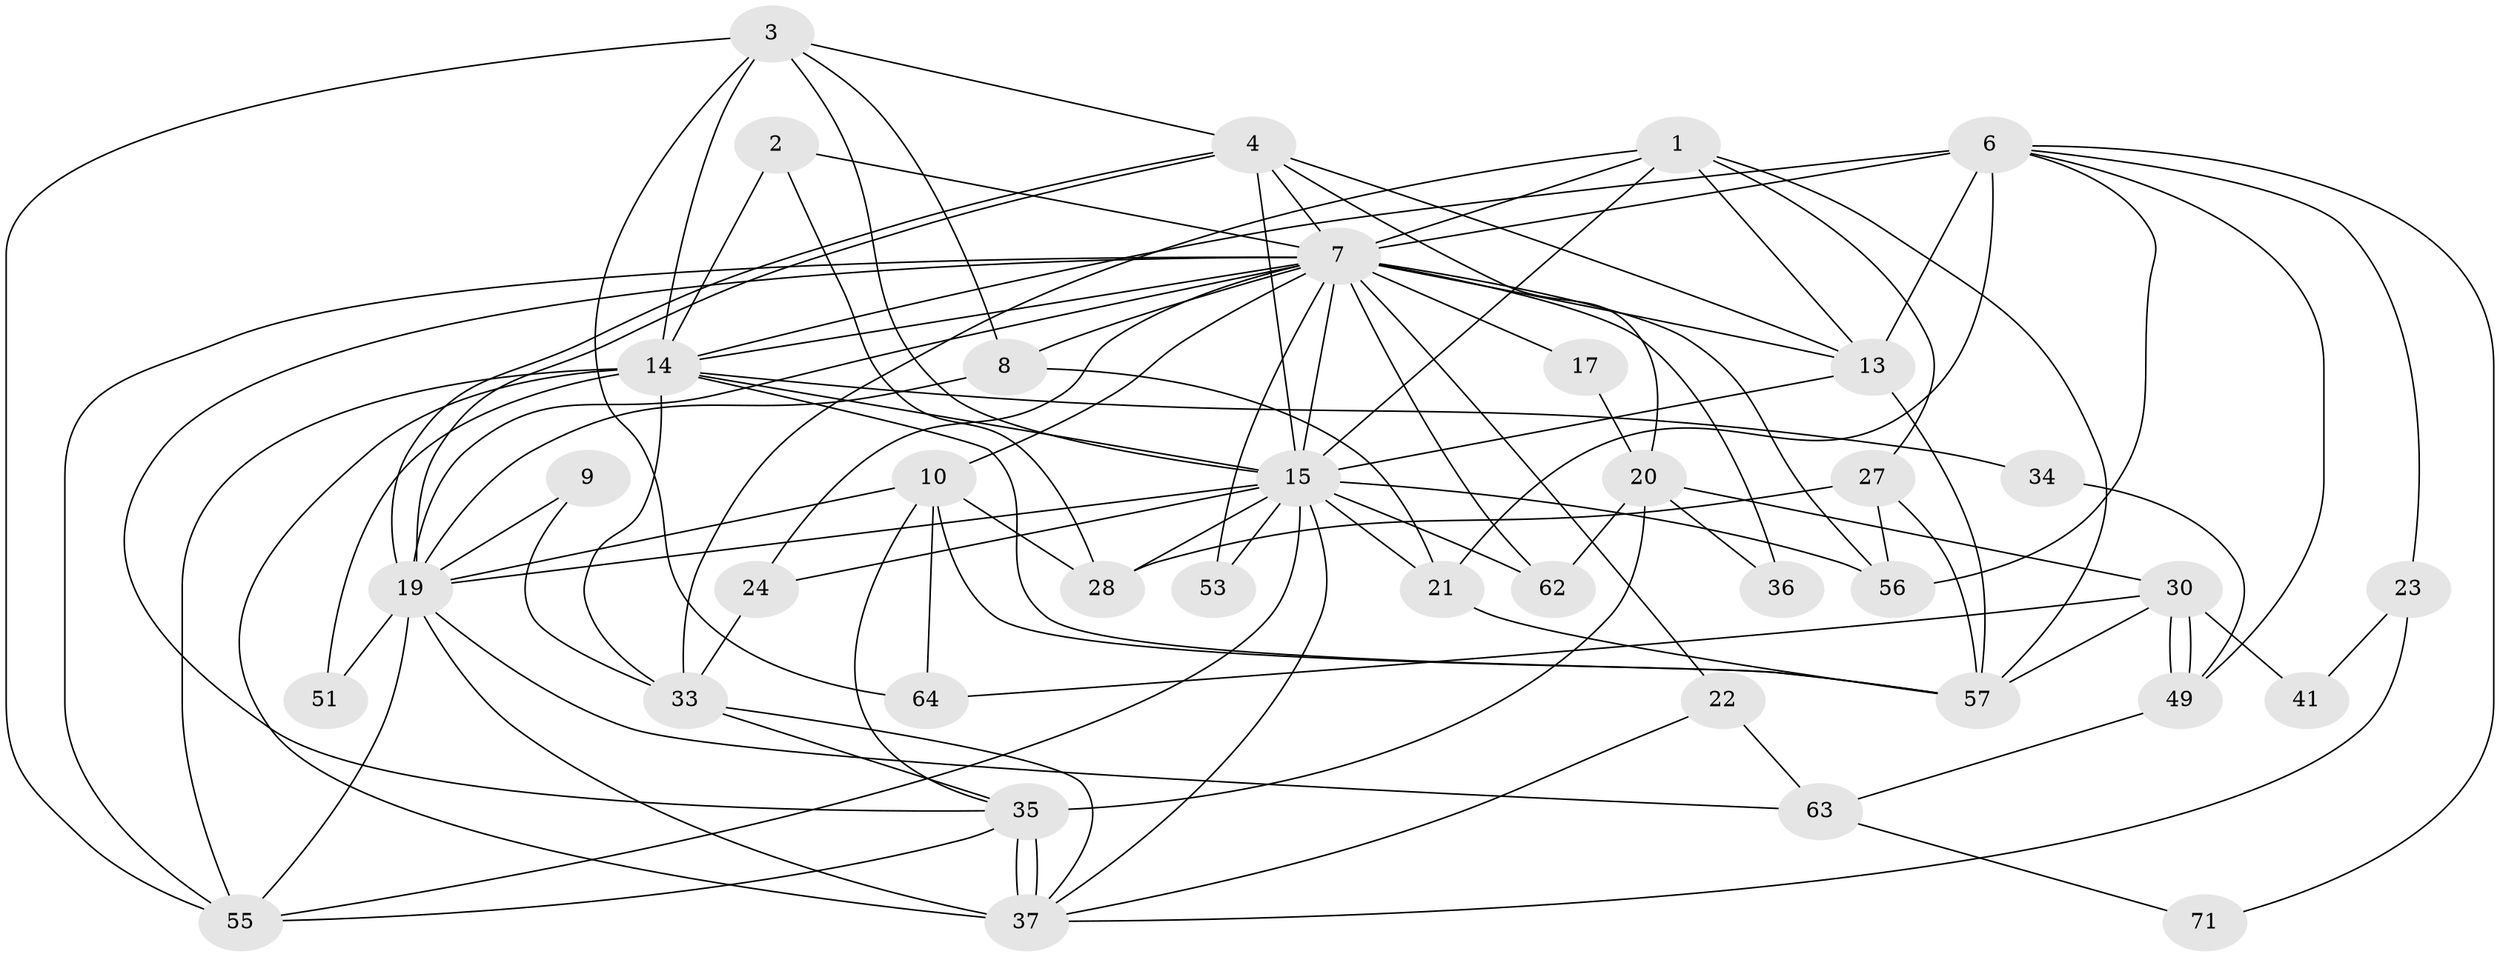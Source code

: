 // original degree distribution, {5: 0.16883116883116883, 3: 0.23376623376623376, 6: 0.16883116883116883, 2: 0.18181818181818182, 4: 0.22077922077922077, 7: 0.012987012987012988, 8: 0.012987012987012988}
// Generated by graph-tools (version 1.1) at 2025/18/03/04/25 18:18:59]
// undirected, 38 vertices, 102 edges
graph export_dot {
graph [start="1"]
  node [color=gray90,style=filled];
  1 [super="+47+5"];
  2;
  3 [super="+70"];
  4 [super="+11"];
  6 [super="+12+26"];
  7 [super="+43"];
  8;
  9;
  10 [super="+16"];
  13 [super="+73+74"];
  14 [super="+50+29+61"];
  15 [super="+18"];
  17;
  19 [super="+46+25"];
  20;
  21 [super="+40"];
  22 [super="+54"];
  23;
  24;
  27;
  28;
  30 [super="+72"];
  33 [super="+42"];
  34;
  35 [super="+39"];
  36;
  37 [super="+60"];
  41;
  49;
  51;
  53;
  55 [super="+67"];
  56;
  57 [super="+65"];
  62;
  63;
  64;
  71;
  1 -- 27;
  1 -- 33;
  1 -- 57;
  1 -- 7;
  1 -- 13;
  1 -- 15;
  2 -- 28;
  2 -- 7;
  2 -- 14;
  3 -- 55;
  3 -- 64;
  3 -- 14;
  3 -- 8;
  3 -- 4;
  3 -- 15;
  4 -- 19;
  4 -- 19;
  4 -- 20;
  4 -- 13;
  4 -- 7;
  4 -- 15;
  6 -- 13;
  6 -- 14;
  6 -- 49;
  6 -- 23;
  6 -- 71;
  6 -- 56;
  6 -- 21;
  6 -- 7 [weight=2];
  7 -- 13 [weight=2];
  7 -- 24;
  7 -- 35 [weight=2];
  7 -- 8;
  7 -- 10 [weight=2];
  7 -- 14;
  7 -- 15 [weight=2];
  7 -- 17;
  7 -- 22;
  7 -- 36;
  7 -- 53;
  7 -- 55;
  7 -- 56;
  7 -- 62;
  7 -- 19;
  8 -- 19;
  8 -- 21;
  9 -- 19;
  9 -- 33;
  10 -- 57;
  10 -- 64;
  10 -- 35;
  10 -- 19;
  10 -- 28;
  13 -- 57;
  13 -- 15;
  14 -- 33;
  14 -- 51;
  14 -- 57;
  14 -- 34;
  14 -- 55 [weight=2];
  14 -- 37 [weight=2];
  14 -- 15;
  15 -- 24;
  15 -- 55 [weight=2];
  15 -- 37;
  15 -- 19;
  15 -- 53;
  15 -- 21;
  15 -- 56;
  15 -- 28;
  15 -- 62;
  17 -- 20;
  19 -- 51;
  19 -- 63;
  19 -- 55;
  19 -- 37;
  20 -- 35;
  20 -- 62;
  20 -- 36;
  20 -- 30;
  21 -- 57;
  22 -- 63;
  22 -- 37;
  23 -- 37;
  23 -- 41;
  24 -- 33;
  27 -- 57;
  27 -- 28;
  27 -- 56;
  30 -- 64;
  30 -- 49;
  30 -- 49;
  30 -- 41;
  30 -- 57;
  33 -- 35;
  33 -- 37;
  34 -- 49;
  35 -- 37;
  35 -- 37;
  35 -- 55 [weight=2];
  49 -- 63;
  63 -- 71;
}
